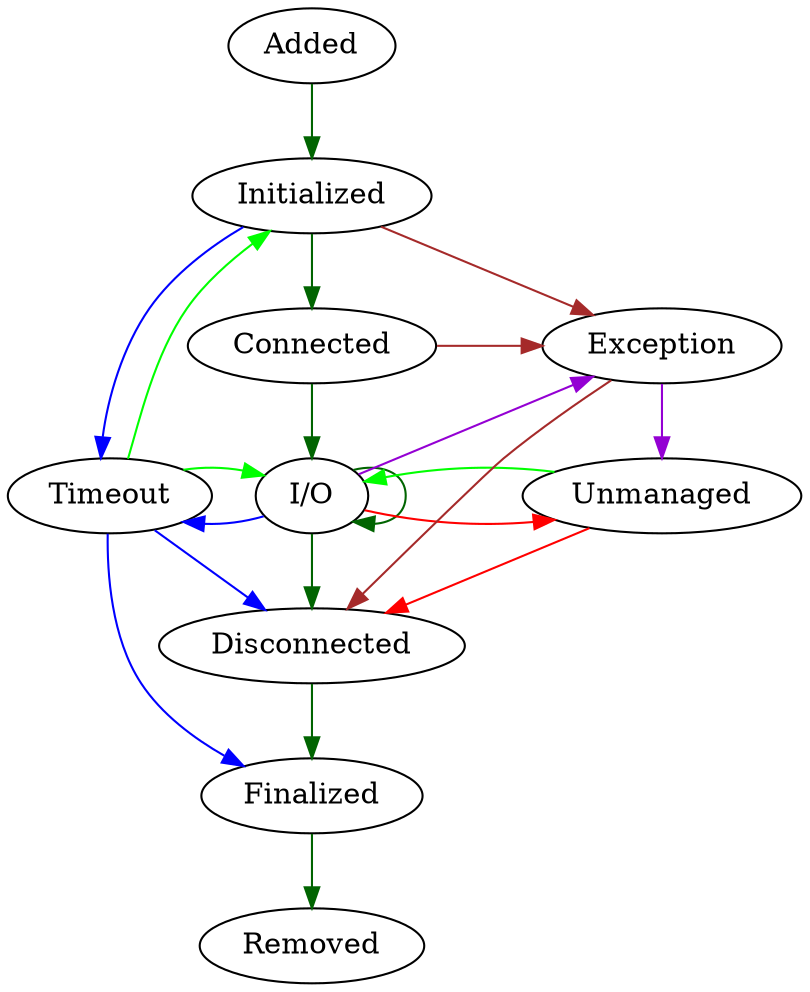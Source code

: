 digraph {
  center=true;

  "added"[label="Added", group="success"];
  "initialized"[label="Initialized", group="success"];
  "connected"[label="Connected", group="success"];
  "io"[label="I/O", group="success"]
  "unmanaged"[label="Unmanaged", group=unmanaged]
  "exception"[label="Exception", group=unmanaged]
  "timeout"[label="Timeout", group=timeout]
  "disconnected"[label="Disconnected", group="success"]
  "finalized"[label="Finalized", group="success"]
  "removed"[label="Removed", group="success"]

  subgraph init_engine {
    label="Engine initialization";
    added; initialized
  }

  subgraph io_processing {
    label="I/O processing"
    connected; io; timeout; unmanaged; exception

    { rank=same; connected; exception }
    { rank=same; timeout; unmanaged; io }
  }

  subgraph finalize_engine {
    label="Finalization";
    disconnected; finalized; removed
  }

  "added" -> "initialized"[color=darkgreen, weight=1]

  "initialized" -> "connected"[color=darkgreen, weight=1]

  "connected" -> "io"[color=darkgreen, weight=1]
  "connected" -> "exception"[color=brown]
  "io" -> "io"[color=darkgreen]
  "io" -> "exception"[color=darkviolet]
  "io" -> "unmanaged"[color=red]
  "io" -> "timeout"[color=blue, weight=0.9]
  "timeout" -> "initialized"[color=green]
  "timeout" -> "io"[color=green]

  "exception" -> "unmanaged"[color=darkviolet, weight=1]
  "exception" -> "disconnected"[color=brown]

  "io" -> "disconnected"[color=darkgreen, weight=1]
  "timeout" -> "finalized"[color=blue, weight=0]
  "timeout" -> "disconnected"[color=blue, weight=0]
  "initialized" -> "exception"[color=brown, weight=0]
  "initialized" -> "timeout"[color=blue]
  "unmanaged" -> "disconnected"[color=red, weight=0]
  "unmanaged" -> "io"[color=green, weight=1]
  "disconnected" -> "finalized"[color=darkgreen, weight=1]
  "finalized" -> "removed"[color=darkgreen, weight=1]
}

